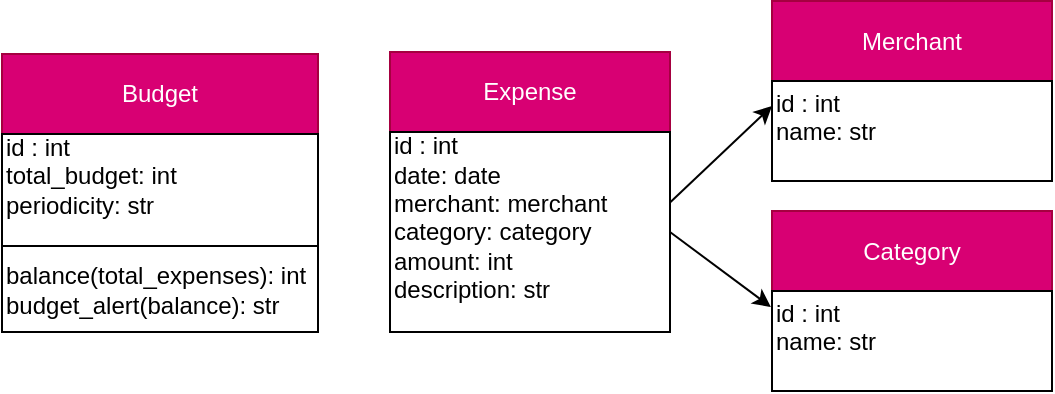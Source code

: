 <mxfile>
    <diagram id="-nJwM8MVXj22u1nWOoSV" name="classes">
        <mxGraphModel dx="514" dy="288" grid="0" gridSize="10" guides="1" tooltips="1" connect="1" arrows="1" fold="1" page="1" pageScale="1" pageWidth="827" pageHeight="1169" math="0" shadow="0">
            <root>
                <mxCell id="0"/>
                <mxCell id="1" parent="0"/>
                <mxCell id="2" value="Expense" style="whiteSpace=wrap;html=1;fillColor=#d80073;fontColor=#ffffff;strokeColor=#A50040;" parent="1" vertex="1">
                    <mxGeometry x="315" y="257" width="140" height="40" as="geometry"/>
                </mxCell>
                <mxCell id="3" value="&lt;div&gt;&lt;span&gt;id : int&lt;/span&gt;&lt;/div&gt;&lt;div&gt;&lt;span&gt;date: date&lt;/span&gt;&lt;/div&gt;&lt;div&gt;&lt;span&gt;merchant: merchant&lt;/span&gt;&lt;/div&gt;&lt;div&gt;&lt;span&gt;category: category&lt;/span&gt;&lt;/div&gt;&lt;div&gt;&lt;span&gt;amount: int&lt;/span&gt;&lt;/div&gt;&lt;div&gt;&lt;span&gt;description: str&lt;/span&gt;&lt;/div&gt;&lt;div&gt;&lt;span&gt;&lt;br&gt;&lt;/span&gt;&lt;/div&gt;" style="whiteSpace=wrap;html=1;align=left;" parent="1" vertex="1">
                    <mxGeometry x="315" y="297" width="140" height="100" as="geometry"/>
                </mxCell>
                <mxCell id="5" value="Merchant" style="whiteSpace=wrap;html=1;fillColor=#d80073;fontColor=#ffffff;strokeColor=#A50040;" parent="1" vertex="1">
                    <mxGeometry x="506" y="231.5" width="140" height="40" as="geometry"/>
                </mxCell>
                <mxCell id="9" style="edgeStyle=none;html=1;entryX=0;entryY=0.25;entryDx=0;entryDy=0;exitX=1.001;exitY=0.351;exitDx=0;exitDy=0;exitPerimeter=0;" parent="1" source="3" target="6" edge="1">
                    <mxGeometry relative="1" as="geometry">
                        <mxPoint x="467" y="296.5" as="sourcePoint"/>
                    </mxGeometry>
                </mxCell>
                <mxCell id="6" value="&lt;div&gt;&lt;span&gt;id : int&lt;/span&gt;&lt;/div&gt;&lt;div&gt;name: str&lt;/div&gt;&lt;div&gt;&lt;span&gt;&lt;br&gt;&lt;/span&gt;&lt;/div&gt;" style="whiteSpace=wrap;html=1;align=left;" parent="1" vertex="1">
                    <mxGeometry x="506" y="271.5" width="140" height="50" as="geometry"/>
                </mxCell>
                <mxCell id="7" value="Category" style="whiteSpace=wrap;html=1;fillColor=#d80073;fontColor=#ffffff;strokeColor=#A50040;" parent="1" vertex="1">
                    <mxGeometry x="506" y="336.5" width="140" height="40" as="geometry"/>
                </mxCell>
                <mxCell id="10" style="edgeStyle=none;html=1;exitX=1;exitY=0.5;exitDx=0;exitDy=0;entryX=-0.004;entryY=0.16;entryDx=0;entryDy=0;entryPerimeter=0;" parent="1" source="3" target="8" edge="1">
                    <mxGeometry relative="1" as="geometry">
                        <mxPoint x="467" y="401.5" as="targetPoint"/>
                    </mxGeometry>
                </mxCell>
                <mxCell id="8" value="&lt;div&gt;&lt;span&gt;id : int&lt;/span&gt;&lt;/div&gt;&lt;div&gt;name: str&lt;/div&gt;&lt;div&gt;&lt;span&gt;&lt;br&gt;&lt;/span&gt;&lt;/div&gt;" style="whiteSpace=wrap;html=1;align=left;" parent="1" vertex="1">
                    <mxGeometry x="506" y="376.5" width="140" height="50" as="geometry"/>
                </mxCell>
                <mxCell id="11" value="Budget" style="whiteSpace=wrap;html=1;fillColor=#d80073;fontColor=#ffffff;strokeColor=#A50040;" parent="1" vertex="1">
                    <mxGeometry x="121" y="258" width="158" height="40" as="geometry"/>
                </mxCell>
                <mxCell id="12" value="&lt;div&gt;&lt;span&gt;id : int&lt;/span&gt;&lt;/div&gt;&lt;div&gt;total_budget: int&lt;/div&gt;&lt;div&gt;periodicity: str&lt;/div&gt;&lt;div&gt;&lt;br&gt;&lt;/div&gt;" style="whiteSpace=wrap;html=1;align=left;" parent="1" vertex="1">
                    <mxGeometry x="121" y="298" width="158" height="56" as="geometry"/>
                </mxCell>
                <mxCell id="13" value="&lt;div&gt;balance(total_expenses): int&lt;/div&gt;&lt;div&gt;budget_alert(balance): str&lt;/div&gt;" style="whiteSpace=wrap;html=1;align=left;" parent="1" vertex="1">
                    <mxGeometry x="121" y="354" width="158" height="43" as="geometry"/>
                </mxCell>
            </root>
        </mxGraphModel>
    </diagram>
    <diagram id="G3Ryiu251RToIqHXAqj_" name="objects">
        <mxGraphModel dx="776" dy="488" grid="0" gridSize="10" guides="1" tooltips="1" connect="1" arrows="1" fold="1" page="1" pageScale="1" pageWidth="827" pageHeight="1169" math="0" shadow="0">
            <root>
                <mxCell id="ocHAUXSsoEOSeBS6Ft8I-0"/>
                <mxCell id="ocHAUXSsoEOSeBS6Ft8I-1" parent="ocHAUXSsoEOSeBS6Ft8I-0"/>
                <mxCell id="ocHAUXSsoEOSeBS6Ft8I-2" value="Drinks : Expense" style="whiteSpace=wrap;html=1;fillColor=#d80073;strokeColor=#A50040;fontColor=#ffffff;" parent="ocHAUXSsoEOSeBS6Ft8I-1" vertex="1">
                    <mxGeometry x="320" y="173" width="140" height="40" as="geometry"/>
                </mxCell>
                <mxCell id="ocHAUXSsoEOSeBS6Ft8I-3" value="&lt;div&gt;&lt;span&gt;id : 1&lt;/span&gt;&lt;/div&gt;&lt;div&gt;&lt;span&gt;date: 21/04/2022&lt;/span&gt;&lt;/div&gt;&lt;div&gt;&lt;span&gt;merchant: &quot;The Chanter&quot;&lt;/span&gt;&lt;/div&gt;&lt;div&gt;&lt;span&gt;category: &quot;Social&quot;&lt;/span&gt;&lt;/div&gt;&lt;div&gt;&lt;span&gt;amount: 10&amp;nbsp;&lt;/span&gt;&lt;/div&gt;&lt;div&gt;&lt;span&gt;description: &quot;Drinks&quot;&lt;/span&gt;&lt;/div&gt;" style="whiteSpace=wrap;html=1;align=left;" parent="ocHAUXSsoEOSeBS6Ft8I-1" vertex="1">
                    <mxGeometry x="320" y="213" width="140" height="100" as="geometry"/>
                </mxCell>
                <mxCell id="ocHAUXSsoEOSeBS6Ft8I-4" value="The Chanter : Merchant" style="whiteSpace=wrap;html=1;fillColor=#d80073;fontColor=#ffffff;strokeColor=#A50040;" parent="ocHAUXSsoEOSeBS6Ft8I-1" vertex="1">
                    <mxGeometry x="540" y="148" width="140" height="40" as="geometry"/>
                </mxCell>
                <mxCell id="ocHAUXSsoEOSeBS6Ft8I-5" style="edgeStyle=none;html=1;entryX=-0.004;entryY=0.376;entryDx=0;entryDy=0;entryPerimeter=0;exitX=0.998;exitY=0.421;exitDx=0;exitDy=0;exitPerimeter=0;" parent="ocHAUXSsoEOSeBS6Ft8I-1" source="ocHAUXSsoEOSeBS6Ft8I-3" target="ocHAUXSsoEOSeBS6Ft8I-6" edge="1">
                    <mxGeometry relative="1" as="geometry">
                        <mxPoint x="490" y="202" as="sourcePoint"/>
                    </mxGeometry>
                </mxCell>
                <mxCell id="ocHAUXSsoEOSeBS6Ft8I-6" value="&lt;div&gt;&lt;span&gt;id : 1&lt;/span&gt;&lt;/div&gt;&lt;div&gt;name: &quot;The Chanter&quot;&lt;/div&gt;&lt;div&gt;&lt;span&gt;&lt;br&gt;&lt;/span&gt;&lt;/div&gt;" style="whiteSpace=wrap;html=1;align=left;" parent="ocHAUXSsoEOSeBS6Ft8I-1" vertex="1">
                    <mxGeometry x="540" y="188" width="140" height="50" as="geometry"/>
                </mxCell>
                <mxCell id="ocHAUXSsoEOSeBS6Ft8I-7" value="Social : Category" style="whiteSpace=wrap;html=1;fillColor=#d80073;fontColor=#ffffff;strokeColor=#A50040;" parent="ocHAUXSsoEOSeBS6Ft8I-1" vertex="1">
                    <mxGeometry x="540" y="253" width="140" height="40" as="geometry"/>
                </mxCell>
                <mxCell id="ocHAUXSsoEOSeBS6Ft8I-8" style="edgeStyle=none;html=1;entryX=0.002;entryY=0.329;entryDx=0;entryDy=0;entryPerimeter=0;exitX=0.998;exitY=0.594;exitDx=0;exitDy=0;exitPerimeter=0;" parent="ocHAUXSsoEOSeBS6Ft8I-1" source="ocHAUXSsoEOSeBS6Ft8I-3" target="ocHAUXSsoEOSeBS6Ft8I-9" edge="1">
                    <mxGeometry relative="1" as="geometry">
                        <mxPoint x="511" y="263" as="sourcePoint"/>
                    </mxGeometry>
                </mxCell>
                <mxCell id="ocHAUXSsoEOSeBS6Ft8I-9" value="&lt;div&gt;&lt;span&gt;id : 1&lt;/span&gt;&lt;/div&gt;&lt;div&gt;name: &quot;Social&quot;&lt;/div&gt;&lt;div&gt;&lt;span&gt;&lt;br&gt;&lt;/span&gt;&lt;/div&gt;" style="whiteSpace=wrap;html=1;align=left;" parent="ocHAUXSsoEOSeBS6Ft8I-1" vertex="1">
                    <mxGeometry x="541" y="293" width="140" height="50" as="geometry"/>
                </mxCell>
                <mxCell id="7KTfNzQIhP5gLCmiG12a-0" value="Monthly Budget : Budget" style="whiteSpace=wrap;html=1;fillColor=#d80073;fontColor=#ffffff;strokeColor=#A50040;" vertex="1" parent="ocHAUXSsoEOSeBS6Ft8I-1">
                    <mxGeometry x="97" y="195" width="140" height="40" as="geometry"/>
                </mxCell>
                <mxCell id="7KTfNzQIhP5gLCmiG12a-1" value="&lt;div&gt;&lt;span&gt;id : 1&lt;/span&gt;&lt;/div&gt;&lt;div&gt;total_budget: 100&lt;/div&gt;&lt;div&gt;periodicity: Monthly&lt;/div&gt;&lt;div&gt;&lt;br&gt;&lt;/div&gt;" style="whiteSpace=wrap;html=1;align=left;" vertex="1" parent="ocHAUXSsoEOSeBS6Ft8I-1">
                    <mxGeometry x="97" y="235" width="140" height="56" as="geometry"/>
                </mxCell>
            </root>
        </mxGraphModel>
    </diagram>
    <diagram id="PatVSpBzCOoJRJCY-v3-" name="database">
        <mxGraphModel dx="418" dy="610" grid="0" gridSize="10" guides="1" tooltips="1" connect="1" arrows="1" fold="1" page="1" pageScale="1" pageWidth="827" pageHeight="1169" math="0" shadow="0">
            <root>
                <mxCell id="PZSBiwO2wmRF0Z8gL386-0"/>
                <mxCell id="PZSBiwO2wmRF0Z8gL386-1" parent="PZSBiwO2wmRF0Z8gL386-0"/>
                <mxCell id="EfaQaI-fbMbczIjDdGZK-0" value="Expenses" style="whiteSpace=wrap;html=1;fillColor=#d80073;strokeColor=#A50040;fontColor=#ffffff;" parent="PZSBiwO2wmRF0Z8gL386-1" vertex="1">
                    <mxGeometry x="244" y="212" width="140" height="40" as="geometry"/>
                </mxCell>
                <mxCell id="EfaQaI-fbMbczIjDdGZK-10" style="edgeStyle=none;html=1;exitX=-0.002;exitY=0.425;exitDx=0;exitDy=0;entryX=1;entryY=0.25;entryDx=0;entryDy=0;fontSize=20;exitPerimeter=0;" parent="PZSBiwO2wmRF0Z8gL386-1" source="EfaQaI-fbMbczIjDdGZK-1" target="EfaQaI-fbMbczIjDdGZK-4" edge="1">
                    <mxGeometry relative="1" as="geometry"/>
                </mxCell>
                <mxCell id="EfaQaI-fbMbczIjDdGZK-11" style="edgeStyle=none;html=1;exitX=1;exitY=0.5;exitDx=0;exitDy=0;entryX=0;entryY=0.25;entryDx=0;entryDy=0;fontSize=20;" parent="PZSBiwO2wmRF0Z8gL386-1" source="EfaQaI-fbMbczIjDdGZK-1" target="EfaQaI-fbMbczIjDdGZK-7" edge="1">
                    <mxGeometry relative="1" as="geometry"/>
                </mxCell>
                <mxCell id="EfaQaI-fbMbczIjDdGZK-1" value="&lt;div&gt;&lt;span&gt;id&lt;/span&gt;&lt;/div&gt;&lt;div&gt;&lt;span&gt;date&lt;/span&gt;&lt;/div&gt;&lt;div&gt;&lt;span&gt;merchant_id&lt;/span&gt;&lt;/div&gt;&lt;div&gt;&lt;span&gt;category_id&lt;/span&gt;&lt;/div&gt;&lt;div&gt;description&lt;span&gt;&lt;br&gt;&lt;/span&gt;&lt;/div&gt;&lt;div&gt;&lt;span&gt;amount&lt;/span&gt;&lt;/div&gt;" style="whiteSpace=wrap;html=1;align=left;" parent="PZSBiwO2wmRF0Z8gL386-1" vertex="1">
                    <mxGeometry x="244" y="252" width="140" height="100" as="geometry"/>
                </mxCell>
                <mxCell id="EfaQaI-fbMbczIjDdGZK-2" value="Merchants" style="whiteSpace=wrap;html=1;fillColor=#d80073;fontColor=#ffffff;strokeColor=#A50040;" parent="PZSBiwO2wmRF0Z8gL386-1" vertex="1">
                    <mxGeometry x="49" y="231" width="140" height="40" as="geometry"/>
                </mxCell>
                <mxCell id="EfaQaI-fbMbczIjDdGZK-4" value="&lt;div&gt;&lt;span&gt;id&amp;nbsp;&lt;/span&gt;&lt;/div&gt;&lt;div&gt;name&lt;/div&gt;&lt;div&gt;&lt;span&gt;&lt;br&gt;&lt;/span&gt;&lt;/div&gt;" style="whiteSpace=wrap;html=1;align=left;" parent="PZSBiwO2wmRF0Z8gL386-1" vertex="1">
                    <mxGeometry x="49" y="271" width="140" height="50" as="geometry"/>
                </mxCell>
                <mxCell id="EfaQaI-fbMbczIjDdGZK-5" value="Categories" style="whiteSpace=wrap;html=1;fillColor=#d80073;fontColor=#ffffff;strokeColor=#A50040;" parent="PZSBiwO2wmRF0Z8gL386-1" vertex="1">
                    <mxGeometry x="465" y="249" width="140" height="40" as="geometry"/>
                </mxCell>
                <mxCell id="EfaQaI-fbMbczIjDdGZK-7" value="&lt;div&gt;&lt;span&gt;id&lt;/span&gt;&lt;/div&gt;&lt;div&gt;name&lt;/div&gt;&lt;div&gt;&lt;span&gt;&lt;br&gt;&lt;/span&gt;&lt;/div&gt;" style="whiteSpace=wrap;html=1;align=left;" parent="PZSBiwO2wmRF0Z8gL386-1" vertex="1">
                    <mxGeometry x="466" y="288" width="140" height="50" as="geometry"/>
                </mxCell>
                <mxCell id="EfaQaI-fbMbczIjDdGZK-9" value="&lt;b&gt;&lt;font style=&quot;font-size: 20px&quot;&gt;Database Tables&lt;/font&gt;&lt;/b&gt;" style="text;html=1;resizable=0;autosize=1;align=center;verticalAlign=middle;points=[];fillColor=none;strokeColor=none;rounded=0;" parent="PZSBiwO2wmRF0Z8gL386-1" vertex="1">
                    <mxGeometry x="218" y="153" width="166" height="21" as="geometry"/>
                </mxCell>
                <mxCell id="_Ejc1K2TufFADuH3jcwU-0" value="Budget" style="whiteSpace=wrap;html=1;fillColor=#d80073;fontColor=#ffffff;strokeColor=#A50040;" parent="PZSBiwO2wmRF0Z8gL386-1" vertex="1">
                    <mxGeometry x="96" y="408" width="140" height="40" as="geometry"/>
                </mxCell>
                <mxCell id="jP4VZbIihTc1S0nKJrVr-0" style="edgeStyle=none;html=1;exitX=1;exitY=1;exitDx=0;exitDy=0;entryX=0.5;entryY=1;entryDx=0;entryDy=0;" parent="PZSBiwO2wmRF0Z8gL386-1" source="_Ejc1K2TufFADuH3jcwU-1" target="EfaQaI-fbMbczIjDdGZK-1" edge="1">
                    <mxGeometry relative="1" as="geometry"/>
                </mxCell>
                <mxCell id="_Ejc1K2TufFADuH3jcwU-1" value="&lt;div&gt;&lt;span&gt;id : int&lt;/span&gt;&lt;/div&gt;&lt;div&gt;total_budget: int&lt;/div&gt;&lt;div&gt;periodicity: str&lt;/div&gt;&lt;div&gt;remaining_budget&lt;/div&gt;" style="whiteSpace=wrap;html=1;align=left;" parent="PZSBiwO2wmRF0Z8gL386-1" vertex="1">
                    <mxGeometry x="96" y="448" width="140" height="56" as="geometry"/>
                </mxCell>
            </root>
        </mxGraphModel>
    </diagram>
</mxfile>
